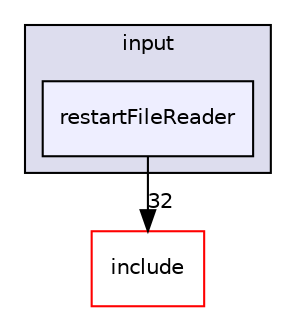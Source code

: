 digraph "/home/runner/work/pimd_qmcf/pimd_qmcf/src/input/restartFileReader" {
  compound=true
  node [ fontsize="10", fontname="Helvetica"];
  edge [ labelfontsize="10", labelfontname="Helvetica"];
  subgraph clusterdir_d365e15d984c8d0205117ee0c40d6716 {
    graph [ bgcolor="#ddddee", pencolor="black", label="input" fontname="Helvetica", fontsize="10", URL="dir_d365e15d984c8d0205117ee0c40d6716.html"]
  dir_cad0967b3576cc1d52d973a5bcbd5c32 [shape=box, label="restartFileReader", style="filled", fillcolor="#eeeeff", pencolor="black", URL="dir_cad0967b3576cc1d52d973a5bcbd5c32.html"];
  }
  dir_d44c64559bbebec7f509842c48db8b23 [shape=box label="include" fillcolor="white" style="filled" color="red" URL="dir_d44c64559bbebec7f509842c48db8b23.html"];
  dir_cad0967b3576cc1d52d973a5bcbd5c32->dir_d44c64559bbebec7f509842c48db8b23 [headlabel="32", labeldistance=1.5 headhref="dir_000050_000003.html"];
}
